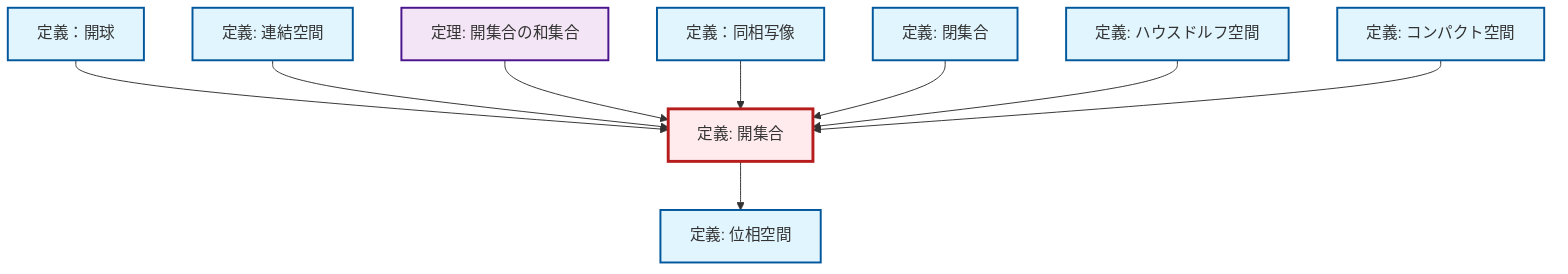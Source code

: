graph TD
    classDef definition fill:#e1f5fe,stroke:#01579b,stroke-width:2px
    classDef theorem fill:#f3e5f5,stroke:#4a148c,stroke-width:2px
    classDef axiom fill:#fff3e0,stroke:#e65100,stroke-width:2px
    classDef example fill:#e8f5e9,stroke:#1b5e20,stroke-width:2px
    classDef current fill:#ffebee,stroke:#b71c1c,stroke-width:3px
    def-compact["定義: コンパクト空間"]:::definition
    thm-union-open-sets["定理: 開集合の和集合"]:::theorem
    def-hausdorff["定義: ハウスドルフ空間"]:::definition
    def-open-set["定義: 開集合"]:::definition
    def-homeomorphism["定義：同相写像"]:::definition
    def-open-ball["定義：開球"]:::definition
    def-connected["定義: 連結空間"]:::definition
    def-closed-set["定義: 閉集合"]:::definition
    def-topological-space["定義: 位相空間"]:::definition
    def-open-ball --> def-open-set
    def-connected --> def-open-set
    thm-union-open-sets --> def-open-set
    def-homeomorphism --> def-open-set
    def-closed-set --> def-open-set
    def-hausdorff --> def-open-set
    def-compact --> def-open-set
    def-open-set --> def-topological-space
    class def-open-set current